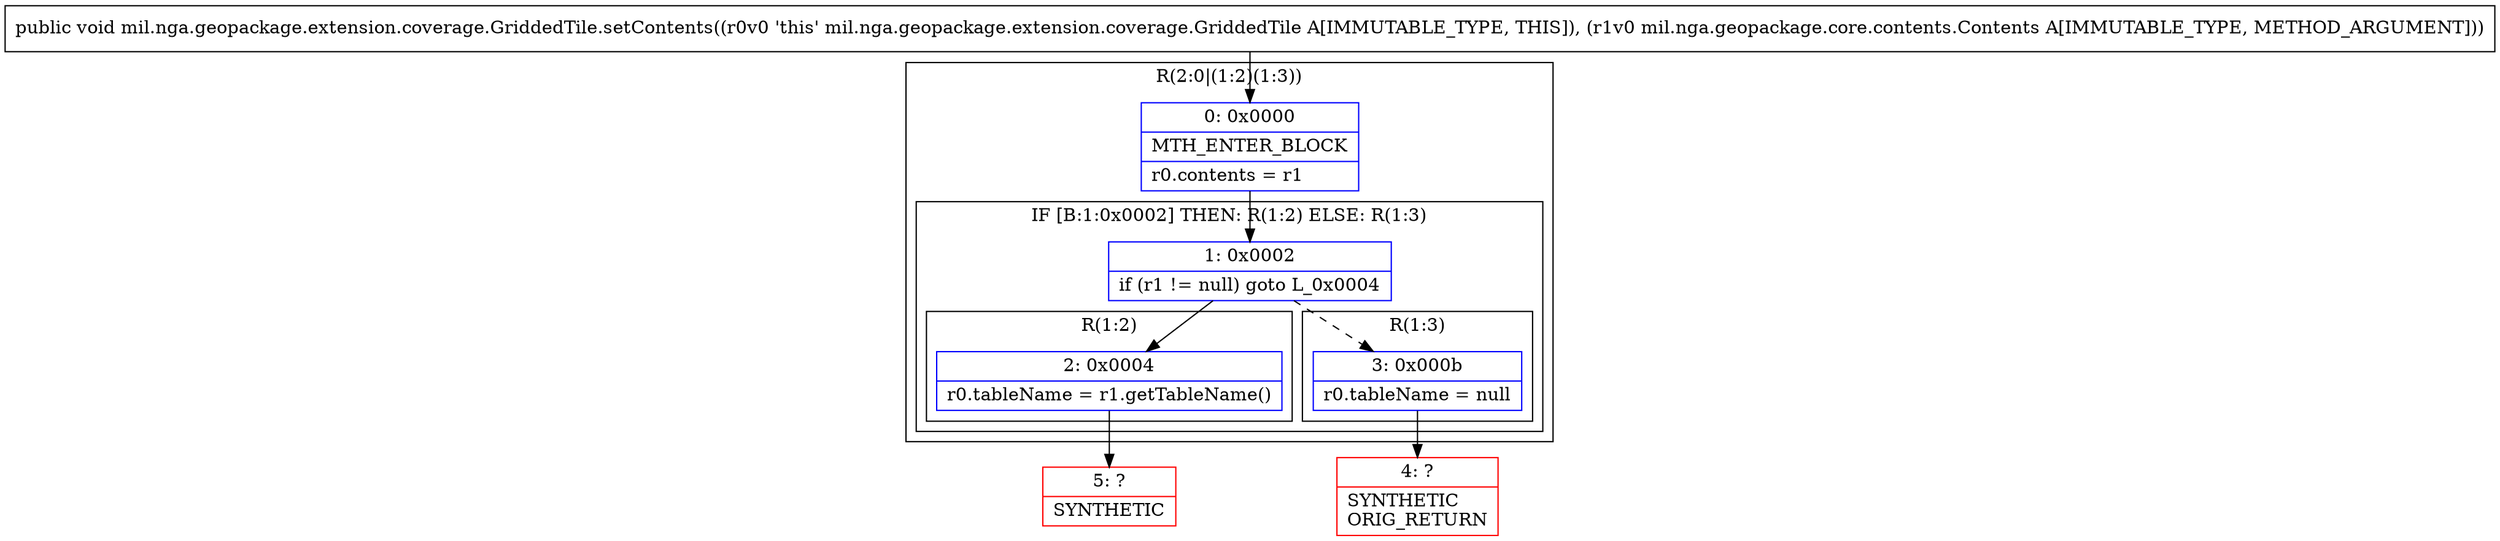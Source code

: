 digraph "CFG formil.nga.geopackage.extension.coverage.GriddedTile.setContents(Lmil\/nga\/geopackage\/core\/contents\/Contents;)V" {
subgraph cluster_Region_448855169 {
label = "R(2:0|(1:2)(1:3))";
node [shape=record,color=blue];
Node_0 [shape=record,label="{0\:\ 0x0000|MTH_ENTER_BLOCK\l|r0.contents = r1\l}"];
subgraph cluster_IfRegion_706030513 {
label = "IF [B:1:0x0002] THEN: R(1:2) ELSE: R(1:3)";
node [shape=record,color=blue];
Node_1 [shape=record,label="{1\:\ 0x0002|if (r1 != null) goto L_0x0004\l}"];
subgraph cluster_Region_1057816801 {
label = "R(1:2)";
node [shape=record,color=blue];
Node_2 [shape=record,label="{2\:\ 0x0004|r0.tableName = r1.getTableName()\l}"];
}
subgraph cluster_Region_46098103 {
label = "R(1:3)";
node [shape=record,color=blue];
Node_3 [shape=record,label="{3\:\ 0x000b|r0.tableName = null\l}"];
}
}
}
Node_4 [shape=record,color=red,label="{4\:\ ?|SYNTHETIC\lORIG_RETURN\l}"];
Node_5 [shape=record,color=red,label="{5\:\ ?|SYNTHETIC\l}"];
MethodNode[shape=record,label="{public void mil.nga.geopackage.extension.coverage.GriddedTile.setContents((r0v0 'this' mil.nga.geopackage.extension.coverage.GriddedTile A[IMMUTABLE_TYPE, THIS]), (r1v0 mil.nga.geopackage.core.contents.Contents A[IMMUTABLE_TYPE, METHOD_ARGUMENT])) }"];
MethodNode -> Node_0;
Node_0 -> Node_1;
Node_1 -> Node_2;
Node_1 -> Node_3[style=dashed];
Node_2 -> Node_5;
Node_3 -> Node_4;
}

